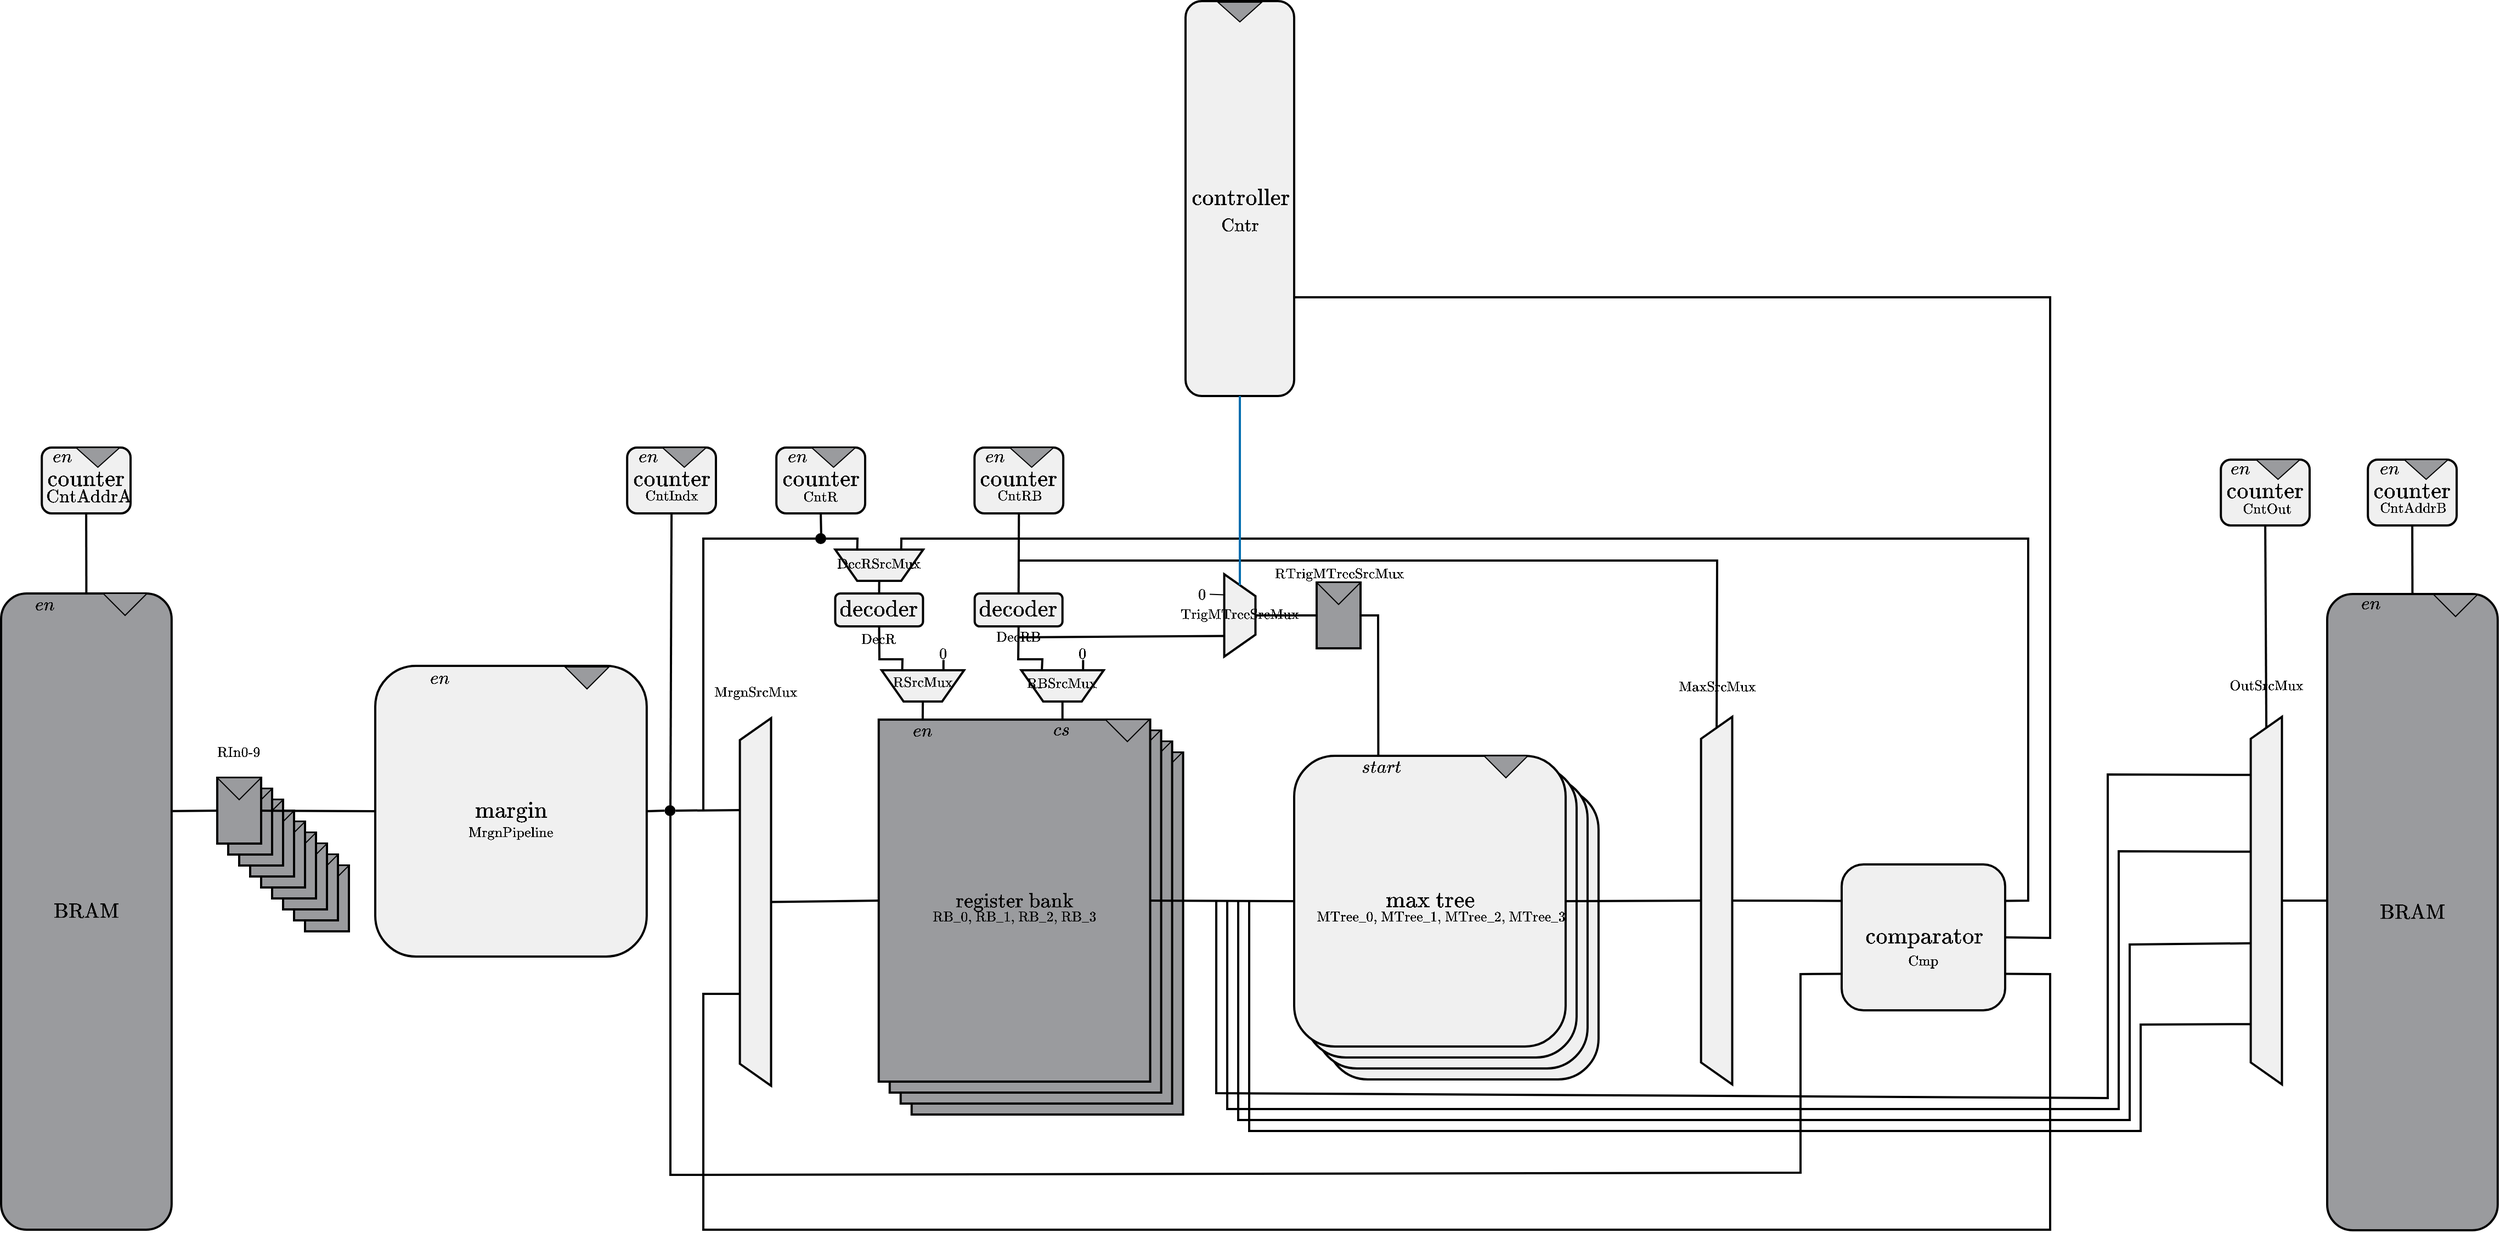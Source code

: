 <mxfile version="26.0.11">
  <diagram name="Page-1" id="adOrIFymFFJTRw3BzbVN">
    <mxGraphModel dx="1354" dy="888" grid="1" gridSize="10" guides="1" tooltips="1" connect="1" arrows="1" fold="1" page="1" pageScale="1" pageWidth="500" pageHeight="150" math="1" shadow="0">
      <root>
        <mxCell id="0" />
        <mxCell id="1" parent="0" />
        <mxCell id="SzusxRQVRMnyUwZ2KCdy-93" value="" style="group" parent="1" vertex="1" connectable="0">
          <mxGeometry x="477" y="718" width="40" height="60" as="geometry" />
        </mxCell>
        <mxCell id="SzusxRQVRMnyUwZ2KCdy-94" value="" style="group;strokeWidth=1;fillColor=#9A9B9E;strokeColor=default;container=0;" parent="SzusxRQVRMnyUwZ2KCdy-93" vertex="1" connectable="0">
          <mxGeometry width="40" height="60" as="geometry" />
        </mxCell>
        <mxCell id="SzusxRQVRMnyUwZ2KCdy-95" value="" style="rounded=0;whiteSpace=wrap;html=1;fillColor=#9A9B9E;strokeWidth=2;" parent="SzusxRQVRMnyUwZ2KCdy-93" vertex="1">
          <mxGeometry width="40" height="60" as="geometry" />
        </mxCell>
        <mxCell id="SzusxRQVRMnyUwZ2KCdy-96" value="" style="triangle;whiteSpace=wrap;html=1;rotation=90;fillColor=#9A9B9E;" parent="SzusxRQVRMnyUwZ2KCdy-93" vertex="1">
          <mxGeometry x="10" y="-10" width="20" height="40" as="geometry" />
        </mxCell>
        <mxCell id="SzusxRQVRMnyUwZ2KCdy-89" value="" style="group" parent="1" vertex="1" connectable="0">
          <mxGeometry x="467" y="708" width="40" height="60" as="geometry" />
        </mxCell>
        <mxCell id="SzusxRQVRMnyUwZ2KCdy-90" value="" style="group;strokeWidth=1;fillColor=#9A9B9E;strokeColor=default;container=0;" parent="SzusxRQVRMnyUwZ2KCdy-89" vertex="1" connectable="0">
          <mxGeometry width="40" height="60" as="geometry" />
        </mxCell>
        <mxCell id="SzusxRQVRMnyUwZ2KCdy-91" value="" style="rounded=0;whiteSpace=wrap;html=1;fillColor=#9A9B9E;strokeWidth=2;" parent="SzusxRQVRMnyUwZ2KCdy-89" vertex="1">
          <mxGeometry width="40" height="60" as="geometry" />
        </mxCell>
        <mxCell id="SzusxRQVRMnyUwZ2KCdy-92" value="" style="triangle;whiteSpace=wrap;html=1;rotation=90;fillColor=#9A9B9E;" parent="SzusxRQVRMnyUwZ2KCdy-89" vertex="1">
          <mxGeometry x="10" y="-10" width="20" height="40" as="geometry" />
        </mxCell>
        <mxCell id="SzusxRQVRMnyUwZ2KCdy-85" value="" style="group" parent="1" vertex="1" connectable="0">
          <mxGeometry x="457" y="698" width="40" height="60" as="geometry" />
        </mxCell>
        <mxCell id="SzusxRQVRMnyUwZ2KCdy-86" value="" style="group;strokeWidth=1;fillColor=#9A9B9E;strokeColor=default;container=0;" parent="SzusxRQVRMnyUwZ2KCdy-85" vertex="1" connectable="0">
          <mxGeometry width="40" height="60" as="geometry" />
        </mxCell>
        <mxCell id="SzusxRQVRMnyUwZ2KCdy-87" value="" style="rounded=0;whiteSpace=wrap;html=1;fillColor=#9A9B9E;strokeWidth=2;" parent="SzusxRQVRMnyUwZ2KCdy-85" vertex="1">
          <mxGeometry width="40" height="60" as="geometry" />
        </mxCell>
        <mxCell id="SzusxRQVRMnyUwZ2KCdy-88" value="" style="triangle;whiteSpace=wrap;html=1;rotation=90;fillColor=#9A9B9E;" parent="SzusxRQVRMnyUwZ2KCdy-85" vertex="1">
          <mxGeometry x="10" y="-10" width="20" height="40" as="geometry" />
        </mxCell>
        <mxCell id="SzusxRQVRMnyUwZ2KCdy-81" value="" style="group" parent="1" vertex="1" connectable="0">
          <mxGeometry x="447" y="688" width="40" height="60" as="geometry" />
        </mxCell>
        <mxCell id="SzusxRQVRMnyUwZ2KCdy-82" value="" style="group;strokeWidth=1;fillColor=#9A9B9E;strokeColor=default;container=0;" parent="SzusxRQVRMnyUwZ2KCdy-81" vertex="1" connectable="0">
          <mxGeometry width="40" height="60" as="geometry" />
        </mxCell>
        <mxCell id="SzusxRQVRMnyUwZ2KCdy-83" value="" style="rounded=0;whiteSpace=wrap;html=1;fillColor=#9A9B9E;strokeWidth=2;" parent="SzusxRQVRMnyUwZ2KCdy-81" vertex="1">
          <mxGeometry width="40" height="60" as="geometry" />
        </mxCell>
        <mxCell id="SzusxRQVRMnyUwZ2KCdy-84" value="" style="triangle;whiteSpace=wrap;html=1;rotation=90;fillColor=#9A9B9E;" parent="SzusxRQVRMnyUwZ2KCdy-81" vertex="1">
          <mxGeometry x="10" y="-10" width="20" height="40" as="geometry" />
        </mxCell>
        <mxCell id="SzusxRQVRMnyUwZ2KCdy-77" value="" style="group" parent="1" vertex="1" connectable="0">
          <mxGeometry x="437" y="678" width="40" height="60" as="geometry" />
        </mxCell>
        <mxCell id="SzusxRQVRMnyUwZ2KCdy-78" value="" style="group;strokeWidth=1;fillColor=#9A9B9E;strokeColor=default;container=0;" parent="SzusxRQVRMnyUwZ2KCdy-77" vertex="1" connectable="0">
          <mxGeometry width="40" height="60" as="geometry" />
        </mxCell>
        <mxCell id="SzusxRQVRMnyUwZ2KCdy-79" value="" style="rounded=0;whiteSpace=wrap;html=1;fillColor=#9A9B9E;strokeWidth=2;" parent="SzusxRQVRMnyUwZ2KCdy-77" vertex="1">
          <mxGeometry width="40" height="60" as="geometry" />
        </mxCell>
        <mxCell id="SzusxRQVRMnyUwZ2KCdy-80" value="" style="triangle;whiteSpace=wrap;html=1;rotation=90;fillColor=#9A9B9E;" parent="SzusxRQVRMnyUwZ2KCdy-77" vertex="1">
          <mxGeometry x="10" y="-10" width="20" height="40" as="geometry" />
        </mxCell>
        <mxCell id="SzusxRQVRMnyUwZ2KCdy-73" value="" style="group" parent="1" vertex="1" connectable="0">
          <mxGeometry x="427" y="668" width="40" height="60" as="geometry" />
        </mxCell>
        <mxCell id="SzusxRQVRMnyUwZ2KCdy-74" value="" style="group;strokeWidth=1;fillColor=#9A9B9E;strokeColor=default;container=0;" parent="SzusxRQVRMnyUwZ2KCdy-73" vertex="1" connectable="0">
          <mxGeometry width="40" height="60" as="geometry" />
        </mxCell>
        <mxCell id="SzusxRQVRMnyUwZ2KCdy-75" value="" style="rounded=0;whiteSpace=wrap;html=1;fillColor=#9A9B9E;strokeWidth=2;" parent="SzusxRQVRMnyUwZ2KCdy-73" vertex="1">
          <mxGeometry width="40" height="60" as="geometry" />
        </mxCell>
        <mxCell id="SzusxRQVRMnyUwZ2KCdy-76" value="" style="triangle;whiteSpace=wrap;html=1;rotation=90;fillColor=#9A9B9E;" parent="SzusxRQVRMnyUwZ2KCdy-73" vertex="1">
          <mxGeometry x="10" y="-10" width="20" height="40" as="geometry" />
        </mxCell>
        <mxCell id="SzusxRQVRMnyUwZ2KCdy-69" value="" style="group" parent="1" vertex="1" connectable="0">
          <mxGeometry x="417" y="658" width="40" height="60" as="geometry" />
        </mxCell>
        <mxCell id="SzusxRQVRMnyUwZ2KCdy-70" value="" style="group;strokeWidth=1;fillColor=#9A9B9E;strokeColor=default;container=0;" parent="SzusxRQVRMnyUwZ2KCdy-69" vertex="1" connectable="0">
          <mxGeometry width="40" height="60" as="geometry" />
        </mxCell>
        <mxCell id="SzusxRQVRMnyUwZ2KCdy-71" value="" style="rounded=0;whiteSpace=wrap;html=1;fillColor=#9A9B9E;strokeWidth=2;" parent="SzusxRQVRMnyUwZ2KCdy-69" vertex="1">
          <mxGeometry width="40" height="60" as="geometry" />
        </mxCell>
        <mxCell id="SzusxRQVRMnyUwZ2KCdy-72" value="" style="triangle;whiteSpace=wrap;html=1;rotation=90;fillColor=#9A9B9E;" parent="SzusxRQVRMnyUwZ2KCdy-69" vertex="1">
          <mxGeometry x="10" y="-10" width="20" height="40" as="geometry" />
        </mxCell>
        <mxCell id="SzusxRQVRMnyUwZ2KCdy-65" value="" style="group" parent="1" vertex="1" connectable="0">
          <mxGeometry x="407" y="648" width="40" height="60" as="geometry" />
        </mxCell>
        <mxCell id="SzusxRQVRMnyUwZ2KCdy-66" value="" style="group;strokeWidth=1;fillColor=#9A9B9E;strokeColor=default;container=0;" parent="SzusxRQVRMnyUwZ2KCdy-65" vertex="1" connectable="0">
          <mxGeometry width="40" height="60" as="geometry" />
        </mxCell>
        <mxCell id="SzusxRQVRMnyUwZ2KCdy-67" value="" style="rounded=0;whiteSpace=wrap;html=1;fillColor=#9A9B9E;strokeWidth=2;" parent="SzusxRQVRMnyUwZ2KCdy-65" vertex="1">
          <mxGeometry width="40" height="60" as="geometry" />
        </mxCell>
        <mxCell id="SzusxRQVRMnyUwZ2KCdy-68" value="" style="triangle;whiteSpace=wrap;html=1;rotation=90;fillColor=#9A9B9E;" parent="SzusxRQVRMnyUwZ2KCdy-65" vertex="1">
          <mxGeometry x="10" y="-10" width="20" height="40" as="geometry" />
        </mxCell>
        <mxCell id="Q722ckxabsYqj8SurIKe-194" value="" style="rounded=1;whiteSpace=wrap;html=1;fillColor=#F0F0F0;strokeWidth=2;" parent="1" vertex="1">
          <mxGeometry x="1408.5" y="648" width="247.42" height="265" as="geometry" />
        </mxCell>
        <mxCell id="Q722ckxabsYqj8SurIKe-193" value="" style="rounded=1;whiteSpace=wrap;html=1;fillColor=#F0F0F0;strokeWidth=2;" parent="1" vertex="1">
          <mxGeometry x="1398.5" y="638" width="247.42" height="265" as="geometry" />
        </mxCell>
        <mxCell id="Q722ckxabsYqj8SurIKe-192" value="" style="rounded=1;whiteSpace=wrap;html=1;fillColor=#F0F0F0;strokeWidth=2;" parent="1" vertex="1">
          <mxGeometry x="1388.5" y="628" width="247.42" height="265" as="geometry" />
        </mxCell>
        <mxCell id="Q722ckxabsYqj8SurIKe-184" value="" style="rounded=0;whiteSpace=wrap;html=1;fillColor=#9A9B9E;strokeWidth=2;" parent="1" vertex="1">
          <mxGeometry x="1029.87" y="615" width="247.42" height="330" as="geometry" />
        </mxCell>
        <mxCell id="Q722ckxabsYqj8SurIKe-185" value="" style="triangle;whiteSpace=wrap;html=1;rotation=90;fillColor=#9A9B9E;" parent="1" vertex="1">
          <mxGeometry x="1246.5" y="605" width="20" height="40" as="geometry" />
        </mxCell>
        <mxCell id="Q722ckxabsYqj8SurIKe-186" value="&lt;font style=&quot;font-size: 14px;&quot;&gt;$$en$$&lt;/font&gt;" style="text;html=1;align=center;verticalAlign=middle;whiteSpace=wrap;rounded=0;" parent="1" vertex="1">
          <mxGeometry x="1040.08" y="616" width="60" height="18" as="geometry" />
        </mxCell>
        <mxCell id="Q722ckxabsYqj8SurIKe-187" value="&lt;font style=&quot;font-size: 14px;&quot;&gt;$$cs$$&lt;/font&gt;" style="text;html=1;align=center;verticalAlign=middle;whiteSpace=wrap;rounded=0;" parent="1" vertex="1">
          <mxGeometry x="1167.34" y="615" width="60" height="18" as="geometry" />
        </mxCell>
        <mxCell id="Q722ckxabsYqj8SurIKe-180" value="" style="rounded=0;whiteSpace=wrap;html=1;fillColor=#9A9B9E;strokeWidth=2;" parent="1" vertex="1">
          <mxGeometry x="1019.87" y="605" width="247.42" height="330" as="geometry" />
        </mxCell>
        <mxCell id="Q722ckxabsYqj8SurIKe-181" value="" style="triangle;whiteSpace=wrap;html=1;rotation=90;fillColor=#9A9B9E;" parent="1" vertex="1">
          <mxGeometry x="1236.5" y="595" width="20" height="40" as="geometry" />
        </mxCell>
        <mxCell id="Q722ckxabsYqj8SurIKe-182" value="&lt;font style=&quot;font-size: 14px;&quot;&gt;$$en$$&lt;/font&gt;" style="text;html=1;align=center;verticalAlign=middle;whiteSpace=wrap;rounded=0;" parent="1" vertex="1">
          <mxGeometry x="1030.08" y="606" width="60" height="18" as="geometry" />
        </mxCell>
        <mxCell id="Q722ckxabsYqj8SurIKe-183" value="&lt;font style=&quot;font-size: 14px;&quot;&gt;$$cs$$&lt;/font&gt;" style="text;html=1;align=center;verticalAlign=middle;whiteSpace=wrap;rounded=0;" parent="1" vertex="1">
          <mxGeometry x="1157.34" y="605" width="60" height="18" as="geometry" />
        </mxCell>
        <mxCell id="Q722ckxabsYqj8SurIKe-176" value="" style="rounded=0;whiteSpace=wrap;html=1;fillColor=#9A9B9E;strokeWidth=2;" parent="1" vertex="1">
          <mxGeometry x="1009.87" y="595" width="247.42" height="330" as="geometry" />
        </mxCell>
        <mxCell id="Q722ckxabsYqj8SurIKe-177" value="" style="triangle;whiteSpace=wrap;html=1;rotation=90;fillColor=#9A9B9E;" parent="1" vertex="1">
          <mxGeometry x="1226.5" y="585" width="20" height="40" as="geometry" />
        </mxCell>
        <mxCell id="Q722ckxabsYqj8SurIKe-178" value="&lt;font style=&quot;font-size: 14px;&quot;&gt;$$en$$&lt;/font&gt;" style="text;html=1;align=center;verticalAlign=middle;whiteSpace=wrap;rounded=0;" parent="1" vertex="1">
          <mxGeometry x="1020.08" y="596" width="60" height="18" as="geometry" />
        </mxCell>
        <mxCell id="Q722ckxabsYqj8SurIKe-179" value="&lt;font style=&quot;font-size: 14px;&quot;&gt;$$cs$$&lt;/font&gt;" style="text;html=1;align=center;verticalAlign=middle;whiteSpace=wrap;rounded=0;" parent="1" vertex="1">
          <mxGeometry x="1147.34" y="595" width="60" height="18" as="geometry" />
        </mxCell>
        <mxCell id="Q722ckxabsYqj8SurIKe-1" value="" style="shape=trapezoid;perimeter=trapezoidPerimeter;whiteSpace=wrap;html=1;fixedSize=1;rotation=-90;fillColor=#F0F0F0;strokeWidth=2;" parent="1" vertex="1">
          <mxGeometry x="720" y="737" width="335.08" height="28.44" as="geometry" />
        </mxCell>
        <mxCell id="Q722ckxabsYqj8SurIKe-38" value="&lt;font size=&quot;3&quot;&gt;$$\text{register bank}$$&lt;/font&gt;" style="rounded=0;whiteSpace=wrap;html=1;fillColor=#9A9B9E;strokeWidth=2;" parent="1" vertex="1">
          <mxGeometry x="999.87" y="585" width="247.42" height="330" as="geometry" />
        </mxCell>
        <mxCell id="Q722ckxabsYqj8SurIKe-40" value="" style="triangle;whiteSpace=wrap;html=1;rotation=90;fillColor=#9A9B9E;" parent="1" vertex="1">
          <mxGeometry x="1216.5" y="575" width="20" height="40" as="geometry" />
        </mxCell>
        <mxCell id="Q722ckxabsYqj8SurIKe-41" value="&lt;font style=&quot;font-size: 14px;&quot;&gt;$$en$$&lt;/font&gt;" style="text;html=1;align=center;verticalAlign=middle;whiteSpace=wrap;rounded=0;" parent="1" vertex="1">
          <mxGeometry x="1010.08" y="586" width="60" height="18" as="geometry" />
        </mxCell>
        <mxCell id="Q722ckxabsYqj8SurIKe-42" value="&lt;font style=&quot;font-size: 14px;&quot;&gt;$$cs$$&lt;/font&gt;" style="text;html=1;align=center;verticalAlign=middle;whiteSpace=wrap;rounded=0;" parent="1" vertex="1">
          <mxGeometry x="1137.34" y="585" width="60" height="18" as="geometry" />
        </mxCell>
        <mxCell id="Q722ckxabsYqj8SurIKe-44" value="" style="shape=trapezoid;perimeter=trapezoidPerimeter;whiteSpace=wrap;html=1;fixedSize=1;rotation=-180;fillColor=#F0F0F0;strokeWidth=2;" parent="1" vertex="1">
          <mxGeometry x="1002.5" y="540" width="75.16" height="28.44" as="geometry" />
        </mxCell>
        <mxCell id="Q722ckxabsYqj8SurIKe-70" value="" style="endArrow=none;html=1;rounded=0;exitX=0.5;exitY=1;exitDx=0;exitDy=0;entryX=0;entryY=0.5;entryDx=0;entryDy=0;startFill=0;strokeWidth=2;" parent="1" source="Q722ckxabsYqj8SurIKe-1" target="Q722ckxabsYqj8SurIKe-38" edge="1">
          <mxGeometry width="50" height="50" relative="1" as="geometry">
            <mxPoint x="1047.58" y="825" as="sourcePoint" />
            <mxPoint x="1097.58" y="775" as="targetPoint" />
          </mxGeometry>
        </mxCell>
        <mxCell id="Q722ckxabsYqj8SurIKe-74" value="&lt;font style=&quot;font-size: 18px;&quot;&gt;$$\text{decoder}$$&lt;/font&gt;" style="rounded=1;whiteSpace=wrap;html=1;fillColor=#F0F0F0;strokeWidth=2;" parent="1" vertex="1">
          <mxGeometry x="960.24" y="470" width="80" height="30" as="geometry" />
        </mxCell>
        <mxCell id="Q722ckxabsYqj8SurIKe-97" value="" style="endArrow=none;html=1;rounded=0;entryX=0.5;entryY=1;entryDx=0;entryDy=0;exitX=0.75;exitY=1;exitDx=0;exitDy=0;strokeWidth=2;" parent="1" source="Q722ckxabsYqj8SurIKe-44" target="Q722ckxabsYqj8SurIKe-74" edge="1">
          <mxGeometry width="50" height="50" relative="1" as="geometry">
            <mxPoint x="947.5" y="530" as="sourcePoint" />
            <mxPoint x="997.5" y="480" as="targetPoint" />
            <Array as="points">
              <mxPoint x="1021.5" y="530" />
              <mxPoint x="1000.5" y="530" />
            </Array>
          </mxGeometry>
        </mxCell>
        <mxCell id="Q722ckxabsYqj8SurIKe-98" value="" style="shape=trapezoid;perimeter=trapezoidPerimeter;whiteSpace=wrap;html=1;fixedSize=1;rotation=-180;fillColor=#F0F0F0;strokeWidth=2;" parent="1" vertex="1">
          <mxGeometry x="960.24" y="430" width="80.16" height="28.44" as="geometry" />
        </mxCell>
        <mxCell id="Q722ckxabsYqj8SurIKe-99" value="" style="endArrow=none;html=1;rounded=0;exitX=0.5;exitY=0;exitDx=0;exitDy=0;entryX=0.5;entryY=0;entryDx=0;entryDy=0;strokeWidth=2;" parent="1" source="Q722ckxabsYqj8SurIKe-74" target="Q722ckxabsYqj8SurIKe-98" edge="1">
          <mxGeometry width="50" height="50" relative="1" as="geometry">
            <mxPoint x="1107.5" y="430" as="sourcePoint" />
            <mxPoint x="1157.5" y="380" as="targetPoint" />
          </mxGeometry>
        </mxCell>
        <mxCell id="Q722ckxabsYqj8SurIKe-102" value="" style="endArrow=none;html=1;rounded=0;entryX=0.5;entryY=1;entryDx=0;entryDy=0;exitX=0.75;exitY=1;exitDx=0;exitDy=0;strokeWidth=2;" parent="1" source="Q722ckxabsYqj8SurIKe-98" target="Q722ckxabsYqj8SurIKe-75" edge="1">
          <mxGeometry width="50" height="50" relative="1" as="geometry">
            <mxPoint x="947.5" y="370" as="sourcePoint" />
            <mxPoint x="997.5" y="320" as="targetPoint" />
            <Array as="points">
              <mxPoint x="980.5" y="420" />
              <mxPoint x="947.5" y="420" />
            </Array>
          </mxGeometry>
        </mxCell>
        <mxCell id="Q722ckxabsYqj8SurIKe-105" value="$$0$$" style="text;html=1;align=center;verticalAlign=middle;whiteSpace=wrap;rounded=0;" parent="1" vertex="1">
          <mxGeometry x="1055.08" y="520" width="7.54" height="10" as="geometry" />
        </mxCell>
        <mxCell id="Q722ckxabsYqj8SurIKe-108" value="" style="endArrow=none;html=1;rounded=0;entryX=0.25;entryY=1;entryDx=0;entryDy=0;exitX=0.441;exitY=1.031;exitDx=0;exitDy=0;exitPerimeter=0;strokeWidth=2;" parent="1" target="Q722ckxabsYqj8SurIKe-44" edge="1">
          <mxGeometry width="50" height="50" relative="1" as="geometry">
            <mxPoint x="1058.9" y="530.62" as="sourcePoint" />
            <mxPoint x="1067.5" y="540" as="targetPoint" />
          </mxGeometry>
        </mxCell>
        <mxCell id="Q722ckxabsYqj8SurIKe-114" value="" style="shape=trapezoid;perimeter=trapezoidPerimeter;whiteSpace=wrap;html=1;fixedSize=1;rotation=-180;fillColor=#F0F0F0;strokeWidth=2;" parent="1" vertex="1">
          <mxGeometry x="1129.76" y="540" width="75.16" height="28.44" as="geometry" />
        </mxCell>
        <mxCell id="Q722ckxabsYqj8SurIKe-115" value="&lt;font style=&quot;font-size: 18px;&quot;&gt;$$\text{decoder}$$&lt;/font&gt;" style="rounded=1;whiteSpace=wrap;html=1;fillColor=#F0F0F0;strokeWidth=2;" parent="1" vertex="1">
          <mxGeometry x="1087.34" y="470" width="80" height="30" as="geometry" />
        </mxCell>
        <mxCell id="Q722ckxabsYqj8SurIKe-117" value="$$0$$" style="text;html=1;align=center;verticalAlign=middle;whiteSpace=wrap;rounded=0;" parent="1" vertex="1">
          <mxGeometry x="1182.34" y="520" width="7.54" height="10" as="geometry" />
        </mxCell>
        <mxCell id="Q722ckxabsYqj8SurIKe-118" value="" style="endArrow=none;html=1;rounded=0;entryX=0.25;entryY=1;entryDx=0;entryDy=0;exitX=0.441;exitY=1.031;exitDx=0;exitDy=0;exitPerimeter=0;strokeWidth=2;" parent="1" target="Q722ckxabsYqj8SurIKe-114" edge="1">
          <mxGeometry width="50" height="50" relative="1" as="geometry">
            <mxPoint x="1186.16" y="530.62" as="sourcePoint" />
            <mxPoint x="1194.76" y="540" as="targetPoint" />
          </mxGeometry>
        </mxCell>
        <mxCell id="Q722ckxabsYqj8SurIKe-119" value="" style="endArrow=none;html=1;rounded=0;exitX=0.5;exitY=0;exitDx=0;exitDy=0;entryX=0.5;entryY=0;entryDx=0;entryDy=0;strokeWidth=2;" parent="1" source="Q722ckxabsYqj8SurIKe-42" target="Q722ckxabsYqj8SurIKe-114" edge="1">
          <mxGeometry width="50" height="50" relative="1" as="geometry">
            <mxPoint x="1277.5" y="540" as="sourcePoint" />
            <mxPoint x="1327.5" y="490" as="targetPoint" />
          </mxGeometry>
        </mxCell>
        <mxCell id="Q722ckxabsYqj8SurIKe-124" value="" style="endArrow=none;html=1;rounded=0;entryX=0.5;entryY=1;entryDx=0;entryDy=0;exitX=0.5;exitY=0;exitDx=0;exitDy=0;strokeWidth=2;" parent="1" source="Q722ckxabsYqj8SurIKe-115" target="Q722ckxabsYqj8SurIKe-121" edge="1">
          <mxGeometry width="50" height="50" relative="1" as="geometry">
            <mxPoint x="1117.5" y="500" as="sourcePoint" />
            <mxPoint x="1167.5" y="450" as="targetPoint" />
          </mxGeometry>
        </mxCell>
        <mxCell id="Q722ckxabsYqj8SurIKe-139" value="" style="endArrow=none;html=1;rounded=0;entryX=0.5;entryY=0;entryDx=0;entryDy=0;exitX=0.162;exitY=-0.001;exitDx=0;exitDy=0;exitPerimeter=0;strokeWidth=2;" parent="1" source="Q722ckxabsYqj8SurIKe-38" target="Q722ckxabsYqj8SurIKe-44" edge="1">
          <mxGeometry width="50" height="50" relative="1" as="geometry">
            <mxPoint x="947.5" y="630" as="sourcePoint" />
            <mxPoint x="997.5" y="580" as="targetPoint" />
          </mxGeometry>
        </mxCell>
        <mxCell id="Q722ckxabsYqj8SurIKe-190" value="&lt;font style=&quot;font-size: 18px;&quot;&gt;$$\text{max tree}$$&lt;/font&gt;" style="rounded=1;whiteSpace=wrap;html=1;fillColor=#F0F0F0;strokeWidth=2;" parent="1" vertex="1">
          <mxGeometry x="1378.5" y="618" width="247.42" height="265" as="geometry" />
        </mxCell>
        <mxCell id="Q722ckxabsYqj8SurIKe-191" value="&lt;font style=&quot;font-size: 18px;&quot;&gt;$$\text{controller}$$&lt;/font&gt;" style="rounded=1;whiteSpace=wrap;html=1;fillColor=#F0F0F0;strokeWidth=2;" parent="1" vertex="1">
          <mxGeometry x="1279.5" y="-70" width="99" height="360" as="geometry" />
        </mxCell>
        <mxCell id="Q722ckxabsYqj8SurIKe-195" value="" style="endArrow=none;html=1;rounded=0;exitX=1;exitY=0.5;exitDx=0;exitDy=0;entryX=0;entryY=0.5;entryDx=0;entryDy=0;strokeWidth=2;" parent="1" source="Q722ckxabsYqj8SurIKe-38" target="Q722ckxabsYqj8SurIKe-190" edge="1">
          <mxGeometry width="50" height="50" relative="1" as="geometry">
            <mxPoint x="1367.5" y="760" as="sourcePoint" />
            <mxPoint x="1417.5" y="710" as="targetPoint" />
          </mxGeometry>
        </mxCell>
        <mxCell id="Q722ckxabsYqj8SurIKe-196" value="" style="shape=trapezoid;perimeter=trapezoidPerimeter;whiteSpace=wrap;html=1;fixedSize=1;rotation=-90;fillColor=#F0F0F0;strokeWidth=2;" parent="1" vertex="1">
          <mxGeometry x="1596" y="735.78" width="335.08" height="28.44" as="geometry" />
        </mxCell>
        <mxCell id="Q722ckxabsYqj8SurIKe-197" value="" style="endArrow=none;html=1;rounded=0;exitX=1;exitY=0.5;exitDx=0;exitDy=0;entryX=0.5;entryY=0;entryDx=0;entryDy=0;strokeWidth=2;" parent="1" source="Q722ckxabsYqj8SurIKe-190" target="Q722ckxabsYqj8SurIKe-196" edge="1">
          <mxGeometry width="50" height="50" relative="1" as="geometry">
            <mxPoint x="1857.5" y="790" as="sourcePoint" />
            <mxPoint x="1747.5" y="750" as="targetPoint" />
          </mxGeometry>
        </mxCell>
        <mxCell id="Q722ckxabsYqj8SurIKe-198" value="&lt;font style=&quot;font-size: 18px;&quot;&gt;$$\text{comparator}$$&lt;/font&gt;" style="rounded=1;whiteSpace=wrap;html=1;fillColor=#F0F0F0;strokeWidth=2;" parent="1" vertex="1">
          <mxGeometry x="1877.5" y="717" width="149" height="133" as="geometry" />
        </mxCell>
        <mxCell id="Q722ckxabsYqj8SurIKe-200" value="" style="endArrow=none;html=1;rounded=0;entryX=0.25;entryY=0;entryDx=0;entryDy=0;exitX=1;exitY=0.75;exitDx=0;exitDy=0;strokeWidth=2;" parent="1" source="Q722ckxabsYqj8SurIKe-198" target="Q722ckxabsYqj8SurIKe-1" edge="1">
          <mxGeometry width="50" height="50" relative="1" as="geometry">
            <mxPoint x="2027.5" y="770" as="sourcePoint" />
            <mxPoint x="747.5" y="850" as="targetPoint" />
            <Array as="points">
              <mxPoint x="2067.5" y="817" />
              <mxPoint x="2067.5" y="1050" />
              <mxPoint x="840" y="1050" />
              <mxPoint x="840" y="835" />
            </Array>
          </mxGeometry>
        </mxCell>
        <mxCell id="Q722ckxabsYqj8SurIKe-201" value="" style="triangle;whiteSpace=wrap;html=1;rotation=90;fillColor=#9A9B9E;" parent="1" vertex="1">
          <mxGeometry x="1561.5" y="608" width="20" height="40" as="geometry" />
        </mxCell>
        <mxCell id="Q722ckxabsYqj8SurIKe-202" value="&lt;font style=&quot;font-size: 14px;&quot;&gt;$$start$$&lt;/font&gt;" style="text;html=1;align=center;verticalAlign=middle;whiteSpace=wrap;rounded=0;" parent="1" vertex="1">
          <mxGeometry x="1427.5" y="613" width="60" height="30" as="geometry" />
        </mxCell>
        <mxCell id="SzusxRQVRMnyUwZ2KCdy-1" value="" style="endArrow=none;html=1;rounded=0;entryX=1;entryY=0.5;entryDx=0;entryDy=0;strokeWidth=2;" parent="1" target="Q722ckxabsYqj8SurIKe-196" edge="1">
          <mxGeometry width="50" height="50" relative="1" as="geometry">
            <mxPoint x="1128" y="440" as="sourcePoint" />
            <mxPoint x="1761.54" y="592.46" as="targetPoint" />
            <Array as="points">
              <mxPoint x="1764" y="440" />
            </Array>
          </mxGeometry>
        </mxCell>
        <mxCell id="SzusxRQVRMnyUwZ2KCdy-2" value="" style="endArrow=none;html=1;rounded=0;entryX=0;entryY=0.25;entryDx=0;entryDy=0;exitX=0.5;exitY=1;exitDx=0;exitDy=0;strokeWidth=2;" parent="1" source="Q722ckxabsYqj8SurIKe-196" target="Q722ckxabsYqj8SurIKe-198" edge="1">
          <mxGeometry width="50" height="50" relative="1" as="geometry">
            <mxPoint x="1837.5" y="940" as="sourcePoint" />
            <mxPoint x="1887.5" y="890" as="targetPoint" />
          </mxGeometry>
        </mxCell>
        <mxCell id="SzusxRQVRMnyUwZ2KCdy-3" value="" style="endArrow=none;html=1;rounded=0;exitX=1;exitY=0.25;exitDx=0;exitDy=0;entryX=0.25;entryY=1;entryDx=0;entryDy=0;strokeWidth=2;" parent="1" source="Q722ckxabsYqj8SurIKe-198" target="Q722ckxabsYqj8SurIKe-98" edge="1">
          <mxGeometry width="50" height="50" relative="1" as="geometry">
            <mxPoint x="2037.5" y="750" as="sourcePoint" />
            <mxPoint x="2087.5" y="700" as="targetPoint" />
            <Array as="points">
              <mxPoint x="2047.5" y="750" />
              <mxPoint x="2047.5" y="420" />
              <mxPoint x="1020.5" y="420" />
            </Array>
          </mxGeometry>
        </mxCell>
        <mxCell id="SzusxRQVRMnyUwZ2KCdy-4" value="" style="endArrow=none;html=1;rounded=0;exitX=1;exitY=0.5;exitDx=0;exitDy=0;entryX=1;entryY=0.75;entryDx=0;entryDy=0;strokeWidth=2;" parent="1" source="Q722ckxabsYqj8SurIKe-198" target="Q722ckxabsYqj8SurIKe-191" edge="1">
          <mxGeometry width="50" height="50" relative="1" as="geometry">
            <mxPoint x="2047.5" y="790" as="sourcePoint" />
            <mxPoint x="2067.5" y="308.462" as="targetPoint" />
            <Array as="points">
              <mxPoint x="2067.5" y="784" />
              <mxPoint x="2067.5" y="200" />
            </Array>
          </mxGeometry>
        </mxCell>
        <mxCell id="SzusxRQVRMnyUwZ2KCdy-6" value="" style="shape=trapezoid;perimeter=trapezoidPerimeter;whiteSpace=wrap;html=1;fixedSize=1;rotation=90;fillColor=#F0F0F0;strokeWidth=2;" parent="1" vertex="1">
          <mxGeometry x="1291.42" y="475.78" width="75.16" height="28.44" as="geometry" />
        </mxCell>
        <mxCell id="SzusxRQVRMnyUwZ2KCdy-7" value="$$0$$" style="text;html=1;align=center;verticalAlign=middle;whiteSpace=wrap;rounded=0;" parent="1" vertex="1">
          <mxGeometry x="1291.42" y="465.78" width="7.54" height="10" as="geometry" />
        </mxCell>
        <mxCell id="SzusxRQVRMnyUwZ2KCdy-8" value="" style="endArrow=none;html=1;rounded=0;entryX=0.25;entryY=1;entryDx=0;entryDy=0;" parent="1" target="SzusxRQVRMnyUwZ2KCdy-6" edge="1">
          <mxGeometry width="50" height="50" relative="1" as="geometry">
            <mxPoint x="1301.5" y="470.78" as="sourcePoint" />
            <mxPoint x="1356.42" y="475.78" as="targetPoint" />
          </mxGeometry>
        </mxCell>
        <mxCell id="SzusxRQVRMnyUwZ2KCdy-12" value="" style="group" parent="1" vertex="1" connectable="0">
          <mxGeometry x="1399" y="460" width="40" height="60" as="geometry" />
        </mxCell>
        <mxCell id="SzusxRQVRMnyUwZ2KCdy-13" value="" style="group;strokeWidth=1;fillColor=#9A9B9E;strokeColor=default;container=0;" parent="SzusxRQVRMnyUwZ2KCdy-12" vertex="1" connectable="0">
          <mxGeometry width="40" height="60" as="geometry" />
        </mxCell>
        <mxCell id="SzusxRQVRMnyUwZ2KCdy-14" value="" style="rounded=0;whiteSpace=wrap;html=1;fillColor=#9A9B9E;strokeWidth=2;" parent="SzusxRQVRMnyUwZ2KCdy-12" vertex="1">
          <mxGeometry width="40" height="60" as="geometry" />
        </mxCell>
        <mxCell id="SzusxRQVRMnyUwZ2KCdy-15" value="" style="triangle;whiteSpace=wrap;html=1;rotation=90;fillColor=#9A9B9E;" parent="SzusxRQVRMnyUwZ2KCdy-12" vertex="1">
          <mxGeometry x="10" y="-10" width="20" height="40" as="geometry" />
        </mxCell>
        <mxCell id="SzusxRQVRMnyUwZ2KCdy-18" value="" style="shape=trapezoid;perimeter=trapezoidPerimeter;whiteSpace=wrap;html=1;fixedSize=1;rotation=-90;fillColor=#F0F0F0;strokeWidth=2;" parent="1" vertex="1">
          <mxGeometry x="2097" y="735.78" width="335.08" height="28.44" as="geometry" />
        </mxCell>
        <mxCell id="SzusxRQVRMnyUwZ2KCdy-19" value="" style="endArrow=none;html=1;rounded=0;exitX=0.842;exitY=-0.001;exitDx=0;exitDy=0;exitPerimeter=0;strokeWidth=2;" parent="1" source="SzusxRQVRMnyUwZ2KCdy-18" edge="1">
          <mxGeometry width="50" height="50" relative="1" as="geometry">
            <mxPoint x="2276.837" y="635.568" as="sourcePoint" />
            <mxPoint x="1307.5" y="750.5" as="targetPoint" />
            <Array as="points">
              <mxPoint x="2120" y="635" />
              <mxPoint x="2120" y="930" />
              <mxPoint x="1307.5" y="925.5" />
            </Array>
          </mxGeometry>
        </mxCell>
        <mxCell id="SzusxRQVRMnyUwZ2KCdy-20" value="" style="endArrow=none;html=1;rounded=0;exitX=0.633;exitY=-0.001;exitDx=0;exitDy=0;exitPerimeter=0;strokeWidth=2;" parent="1" source="SzusxRQVRMnyUwZ2KCdy-18" edge="1">
          <mxGeometry width="50" height="50" relative="1" as="geometry">
            <mxPoint x="2247.5" y="690" as="sourcePoint" />
            <mxPoint x="1317.5" y="750" as="targetPoint" />
            <Array as="points">
              <mxPoint x="2130" y="705" />
              <mxPoint x="2130" y="940" />
              <mxPoint x="1317.5" y="940" />
            </Array>
          </mxGeometry>
        </mxCell>
        <mxCell id="SzusxRQVRMnyUwZ2KCdy-21" value="" style="endArrow=none;html=1;rounded=0;exitX=0.384;exitY=0.006;exitDx=0;exitDy=0;exitPerimeter=0;strokeWidth=2;" parent="1" source="SzusxRQVRMnyUwZ2KCdy-18" edge="1">
          <mxGeometry width="50" height="50" relative="1" as="geometry">
            <mxPoint x="2127.5" y="810" as="sourcePoint" />
            <mxPoint x="1327.5" y="750" as="targetPoint" />
            <Array as="points">
              <mxPoint x="2140" y="790" />
              <mxPoint x="2140" y="950" />
              <mxPoint x="1327.5" y="950" />
            </Array>
          </mxGeometry>
        </mxCell>
        <mxCell id="SzusxRQVRMnyUwZ2KCdy-22" value="" style="endArrow=none;html=1;rounded=0;exitX=0.164;exitY=0.003;exitDx=0;exitDy=0;exitPerimeter=0;strokeWidth=2;" parent="1" source="SzusxRQVRMnyUwZ2KCdy-18" edge="1">
          <mxGeometry width="50" height="50" relative="1" as="geometry">
            <mxPoint x="1337.5" y="1060" as="sourcePoint" />
            <mxPoint x="1337.5" y="750" as="targetPoint" />
            <Array as="points">
              <mxPoint x="2150" y="863" />
              <mxPoint x="2150" y="960" />
              <mxPoint x="1337.5" y="960" />
            </Array>
          </mxGeometry>
        </mxCell>
        <mxCell id="SzusxRQVRMnyUwZ2KCdy-31" value="" style="endArrow=none;html=1;rounded=0;exitX=1;exitY=0.5;exitDx=0;exitDy=0;entryX=0.5;entryY=1;entryDx=0;entryDy=0;strokeWidth=2;" parent="1" source="SzusxRQVRMnyUwZ2KCdy-18" target="SzusxRQVRMnyUwZ2KCdy-24" edge="1">
          <mxGeometry width="50" height="50" relative="1" as="geometry">
            <mxPoint x="2190.5" y="570" as="sourcePoint" />
            <mxPoint x="2240.5" y="520" as="targetPoint" />
          </mxGeometry>
        </mxCell>
        <mxCell id="SzusxRQVRMnyUwZ2KCdy-37" value="&lt;font style=&quot;font-size: 18px;&quot;&gt;$$\text{margin}$$&lt;/font&gt;" style="rounded=1;whiteSpace=wrap;html=1;fillColor=#F0F0F0;strokeWidth=2;" parent="1" vertex="1">
          <mxGeometry x="541" y="536" width="247.42" height="265" as="geometry" />
        </mxCell>
        <mxCell id="SzusxRQVRMnyUwZ2KCdy-38" value="" style="triangle;whiteSpace=wrap;html=1;rotation=90;fillColor=#9A9B9E;" parent="1" vertex="1">
          <mxGeometry x="724" y="527" width="20" height="40" as="geometry" />
        </mxCell>
        <mxCell id="SzusxRQVRMnyUwZ2KCdy-39" value="&lt;font style=&quot;font-size: 14px;&quot;&gt;$$en$$&lt;/font&gt;" style="text;html=1;align=center;verticalAlign=middle;whiteSpace=wrap;rounded=0;" parent="1" vertex="1">
          <mxGeometry x="570" y="532" width="60" height="30" as="geometry" />
        </mxCell>
        <mxCell id="SzusxRQVRMnyUwZ2KCdy-40" value="" style="endArrow=none;html=1;rounded=0;exitX=0;exitY=0.75;exitDx=0;exitDy=0;strokeWidth=2;" parent="1" source="Q722ckxabsYqj8SurIKe-198" edge="1">
          <mxGeometry width="50" height="50" relative="1" as="geometry">
            <mxPoint x="1870" y="830" as="sourcePoint" />
            <mxPoint x="810" y="668" as="targetPoint" />
            <Array as="points">
              <mxPoint x="1840" y="817" />
              <mxPoint x="1840" y="998" />
              <mxPoint x="810" y="1000" />
            </Array>
          </mxGeometry>
        </mxCell>
        <mxCell id="SzusxRQVRMnyUwZ2KCdy-41" value="" style="endArrow=none;html=1;rounded=0;entryX=1;entryY=0.5;entryDx=0;entryDy=0;exitX=0;exitY=0.5;exitDx=0;exitDy=0;strokeWidth=2;" parent="1" source="SzusxRQVRMnyUwZ2KCdy-123" target="SzusxRQVRMnyUwZ2KCdy-37" edge="1">
          <mxGeometry width="50" height="50" relative="1" as="geometry">
            <mxPoint x="680" y="980" as="sourcePoint" />
            <mxPoint x="730" y="930" as="targetPoint" />
          </mxGeometry>
        </mxCell>
        <mxCell id="SzusxRQVRMnyUwZ2KCdy-52" value="&lt;font size=&quot;3&quot;&gt;$$\text{BRAM}$$&lt;/font&gt;" style="rounded=1;whiteSpace=wrap;html=1;fillColor=#9A9B9E;strokeWidth=2;" parent="1" vertex="1">
          <mxGeometry x="200" y="470" width="155.42" height="580" as="geometry" />
        </mxCell>
        <mxCell id="SzusxRQVRMnyUwZ2KCdy-53" value="" style="triangle;whiteSpace=wrap;html=1;rotation=90;fillColor=#9A9B9E;" parent="1" vertex="1">
          <mxGeometry x="303" y="460" width="20" height="40" as="geometry" />
        </mxCell>
        <mxCell id="SzusxRQVRMnyUwZ2KCdy-56" value="&lt;font size=&quot;3&quot;&gt;$$\text{BRAM}$$&lt;/font&gt;" style="rounded=1;whiteSpace=wrap;html=1;fillColor=#9A9B9E;strokeWidth=2;" parent="1" vertex="1">
          <mxGeometry x="2320" y="470.5" width="155.42" height="580" as="geometry" />
        </mxCell>
        <mxCell id="SzusxRQVRMnyUwZ2KCdy-57" value="" style="triangle;whiteSpace=wrap;html=1;rotation=90;fillColor=#9A9B9E;" parent="1" vertex="1">
          <mxGeometry x="2427" y="461" width="20" height="40" as="geometry" />
        </mxCell>
        <mxCell id="SzusxRQVRMnyUwZ2KCdy-58" value="" style="group;strokeWidth=1;" parent="1" vertex="1" connectable="0">
          <mxGeometry x="397" y="638" width="40" height="60" as="geometry" />
        </mxCell>
        <mxCell id="SzusxRQVRMnyUwZ2KCdy-59" value="" style="group;strokeWidth=1;fillColor=#9A9B9E;strokeColor=default;container=0;" parent="SzusxRQVRMnyUwZ2KCdy-58" vertex="1" connectable="0">
          <mxGeometry width="40" height="60" as="geometry" />
        </mxCell>
        <mxCell id="SzusxRQVRMnyUwZ2KCdy-60" value="" style="rounded=0;whiteSpace=wrap;html=1;fillColor=#9A9B9E;strokeWidth=2;" parent="SzusxRQVRMnyUwZ2KCdy-58" vertex="1">
          <mxGeometry width="40" height="60" as="geometry" />
        </mxCell>
        <mxCell id="SzusxRQVRMnyUwZ2KCdy-61" value="" style="triangle;whiteSpace=wrap;html=1;rotation=90;fillColor=#9A9B9E;" parent="SzusxRQVRMnyUwZ2KCdy-58" vertex="1">
          <mxGeometry x="10" y="-10" width="20" height="40" as="geometry" />
        </mxCell>
        <mxCell id="SzusxRQVRMnyUwZ2KCdy-63" value="" style="endArrow=none;html=1;rounded=0;entryX=0;entryY=0.5;entryDx=0;entryDy=0;exitX=1;exitY=0.5;exitDx=0;exitDy=0;strokeWidth=2;" parent="1" source="SzusxRQVRMnyUwZ2KCdy-60" target="SzusxRQVRMnyUwZ2KCdy-37" edge="1">
          <mxGeometry width="50" height="50" relative="1" as="geometry">
            <mxPoint x="458" y="740" as="sourcePoint" />
            <mxPoint x="519" y="668.5" as="targetPoint" />
          </mxGeometry>
        </mxCell>
        <mxCell id="SzusxRQVRMnyUwZ2KCdy-97" value="" style="endArrow=none;html=1;rounded=0;entryX=0;entryY=0.5;entryDx=0;entryDy=0;exitX=1.005;exitY=0.342;exitDx=0;exitDy=0;exitPerimeter=0;strokeWidth=2;" parent="1" source="SzusxRQVRMnyUwZ2KCdy-52" target="SzusxRQVRMnyUwZ2KCdy-60" edge="1">
          <mxGeometry width="50" height="50" relative="1" as="geometry">
            <mxPoint x="340" y="740" as="sourcePoint" />
            <mxPoint x="390" y="690" as="targetPoint" />
          </mxGeometry>
        </mxCell>
        <mxCell id="SzusxRQVRMnyUwZ2KCdy-99" value="&lt;font style=&quot;font-size: 14px;&quot;&gt;$$en$$&lt;/font&gt;" style="text;html=1;align=center;verticalAlign=middle;whiteSpace=wrap;rounded=0;" parent="1" vertex="1">
          <mxGeometry x="2330" y="470" width="60" height="18" as="geometry" />
        </mxCell>
        <mxCell id="SzusxRQVRMnyUwZ2KCdy-100" value="&lt;font style=&quot;font-size: 14px;&quot;&gt;$$en$$&lt;/font&gt;" style="text;html=1;align=center;verticalAlign=middle;whiteSpace=wrap;rounded=0;" parent="1" vertex="1">
          <mxGeometry x="210" y="470.5" width="60" height="18" as="geometry" />
        </mxCell>
        <mxCell id="SzusxRQVRMnyUwZ2KCdy-107" value="" style="endArrow=none;html=1;rounded=0;entryX=0.5;entryY=0;entryDx=0;entryDy=0;exitX=0.5;exitY=1;exitDx=0;exitDy=0;strokeWidth=2;" parent="1" source="SzusxRQVRMnyUwZ2KCdy-47" target="SzusxRQVRMnyUwZ2KCdy-56" edge="1">
          <mxGeometry width="50" height="50" relative="1" as="geometry">
            <mxPoint x="2370" y="560" as="sourcePoint" />
            <mxPoint x="2420" y="510" as="targetPoint" />
          </mxGeometry>
        </mxCell>
        <mxCell id="SzusxRQVRMnyUwZ2KCdy-108" value="" style="endArrow=none;html=1;rounded=0;exitX=0.5;exitY=0;exitDx=0;exitDy=0;entryX=0.5;entryY=1;entryDx=0;entryDy=0;strokeWidth=2;" parent="1" source="SzusxRQVRMnyUwZ2KCdy-52" target="SzusxRQVRMnyUwZ2KCdy-43" edge="1">
          <mxGeometry width="50" height="50" relative="1" as="geometry">
            <mxPoint x="410" y="480" as="sourcePoint" />
            <mxPoint x="460" y="430" as="targetPoint" />
          </mxGeometry>
        </mxCell>
        <mxCell id="SzusxRQVRMnyUwZ2KCdy-111" value="" style="endArrow=none;html=1;rounded=0;entryX=0.5;entryY=1;entryDx=0;entryDy=0;exitX=-0.003;exitY=0.482;exitDx=0;exitDy=0;exitPerimeter=0;strokeWidth=2;" parent="1" source="SzusxRQVRMnyUwZ2KCdy-56" target="SzusxRQVRMnyUwZ2KCdy-18" edge="1">
          <mxGeometry width="50" height="50" relative="1" as="geometry">
            <mxPoint x="2300" y="760" as="sourcePoint" />
            <mxPoint x="2420" y="820" as="targetPoint" />
          </mxGeometry>
        </mxCell>
        <mxCell id="SzusxRQVRMnyUwZ2KCdy-116" value="" style="endArrow=none;html=1;rounded=0;entryX=0.5;entryY=1;entryDx=0;entryDy=0;strokeWidth=2;" parent="1" target="SzusxRQVRMnyUwZ2KCdy-113" edge="1">
          <mxGeometry width="50" height="50" relative="1" as="geometry">
            <mxPoint x="810" y="670" as="sourcePoint" />
            <mxPoint x="880" y="500" as="targetPoint" />
          </mxGeometry>
        </mxCell>
        <mxCell id="SzusxRQVRMnyUwZ2KCdy-117" value="" style="endArrow=none;html=1;rounded=0;strokeWidth=2;" parent="1" edge="1">
          <mxGeometry width="50" height="50" relative="1" as="geometry">
            <mxPoint x="840" y="668" as="sourcePoint" />
            <mxPoint x="950" y="420" as="targetPoint" />
            <Array as="points">
              <mxPoint x="840" y="420" />
            </Array>
          </mxGeometry>
        </mxCell>
        <mxCell id="SzusxRQVRMnyUwZ2KCdy-124" value="" style="endArrow=none;html=1;rounded=0;entryX=1;entryY=0.5;entryDx=0;entryDy=0;exitX=0.75;exitY=0;exitDx=0;exitDy=0;strokeWidth=2;" parent="1" source="Q722ckxabsYqj8SurIKe-1" target="SzusxRQVRMnyUwZ2KCdy-123" edge="1">
          <mxGeometry width="50" height="50" relative="1" as="geometry">
            <mxPoint x="873" y="667" as="sourcePoint" />
            <mxPoint x="788" y="669" as="targetPoint" />
          </mxGeometry>
        </mxCell>
        <mxCell id="SzusxRQVRMnyUwZ2KCdy-123" value="" style="shape=ellipse;fillColor=#000000;strokeColor=none;html=1;sketch=0;" parent="1" vertex="1">
          <mxGeometry x="804.7" y="663" width="10" height="10" as="geometry" />
        </mxCell>
        <mxCell id="SzusxRQVRMnyUwZ2KCdy-125" value="" style="endArrow=none;html=1;rounded=0;entryX=0.5;entryY=1;entryDx=0;entryDy=0;exitX=0.75;exitY=1;exitDx=0;exitDy=0;strokeWidth=2;" parent="1" source="Q722ckxabsYqj8SurIKe-114" target="Q722ckxabsYqj8SurIKe-115" edge="1">
          <mxGeometry width="50" height="50" relative="1" as="geometry">
            <mxPoint x="1080" y="570" as="sourcePoint" />
            <mxPoint x="1130" y="520" as="targetPoint" />
            <Array as="points">
              <mxPoint x="1149" y="530" />
              <mxPoint x="1127" y="530" />
            </Array>
          </mxGeometry>
        </mxCell>
        <mxCell id="SzusxRQVRMnyUwZ2KCdy-126" value="" style="shape=ellipse;fillColor=#000000;strokeColor=none;html=1;sketch=0;" parent="1" vertex="1">
          <mxGeometry x="942" y="415" width="10" height="10" as="geometry" />
        </mxCell>
        <mxCell id="iXVDNPHg3G7X44UoFmJs-7" value="&lt;font style=&quot;font-size: 11px;&quot;&gt;$$\text{MrgnPipeline}$$&lt;/font&gt;" style="text;html=1;align=center;verticalAlign=middle;whiteSpace=wrap;rounded=0;" parent="1" vertex="1">
          <mxGeometry x="634.71" y="673" width="60" height="30" as="geometry" />
        </mxCell>
        <mxCell id="iXVDNPHg3G7X44UoFmJs-9" value="&lt;font style=&quot;font-size: 11px;&quot;&gt;$$\text{DecR}$$&lt;/font&gt;" style="text;html=1;align=center;verticalAlign=middle;whiteSpace=wrap;rounded=0;" parent="1" vertex="1">
          <mxGeometry x="970.32" y="497" width="60" height="30" as="geometry" />
        </mxCell>
        <mxCell id="iXVDNPHg3G7X44UoFmJs-11" value="&lt;font style=&quot;font-size: 11px;&quot;&gt;$$\text{RB_0, RB_1, RB_2, RB_3}$$&lt;/font&gt;" style="text;html=1;align=center;verticalAlign=middle;whiteSpace=wrap;rounded=0;" parent="1" vertex="1">
          <mxGeometry x="1093.58" y="750" width="60" height="30" as="geometry" />
        </mxCell>
        <mxCell id="iXVDNPHg3G7X44UoFmJs-12" value="&lt;font style=&quot;font-size: 11px;&quot;&gt;$$\text{MTree_0, MTree_1, MTree_2, MTree_3}$$&lt;/font&gt;" style="text;html=1;align=center;verticalAlign=middle;whiteSpace=wrap;rounded=0;" parent="1" vertex="1">
          <mxGeometry x="1482.21" y="750" width="60" height="30" as="geometry" />
        </mxCell>
        <mxCell id="iXVDNPHg3G7X44UoFmJs-13" value="&lt;font style=&quot;font-size: 11px;&quot;&gt;$$\text{Cmp}$$&lt;/font&gt;" style="text;html=1;align=center;verticalAlign=middle;whiteSpace=wrap;rounded=0;" parent="1" vertex="1">
          <mxGeometry x="1922" y="790" width="60" height="30" as="geometry" />
        </mxCell>
        <mxCell id="iXVDNPHg3G7X44UoFmJs-14" value="&lt;font style=&quot;font-size: 14px;&quot;&gt;$$\text{Cntr}$$&lt;/font&gt;" style="text;html=1;align=center;verticalAlign=middle;whiteSpace=wrap;rounded=0;" parent="1" vertex="1">
          <mxGeometry x="1299.0" y="120" width="60" height="30" as="geometry" />
        </mxCell>
        <mxCell id="iXVDNPHg3G7X44UoFmJs-15" value="&lt;font style=&quot;font-size: 11px;&quot;&gt;$$\text{MrgnSrcMux}$$&lt;/font&gt;" style="text;html=1;align=center;verticalAlign=middle;whiteSpace=wrap;rounded=0;" parent="1" vertex="1">
          <mxGeometry x="857.54" y="545" width="60" height="30" as="geometry" />
        </mxCell>
        <mxCell id="iXVDNPHg3G7X44UoFmJs-16" value="&lt;font style=&quot;font-size: 11px;&quot;&gt;$$\text{OutSrcMux}$$&lt;/font&gt;" style="text;html=1;align=center;verticalAlign=middle;whiteSpace=wrap;rounded=0;" parent="1" vertex="1">
          <mxGeometry x="2234.54" y="539.22" width="60" height="30" as="geometry" />
        </mxCell>
        <mxCell id="iXVDNPHg3G7X44UoFmJs-17" value="&lt;font style=&quot;font-size: 11px;&quot;&gt;$$\text{MaxSrcMux}$$&lt;/font&gt;" style="text;html=1;align=center;verticalAlign=middle;whiteSpace=wrap;rounded=0;" parent="1" vertex="1">
          <mxGeometry x="1733.54" y="540" width="60" height="30" as="geometry" />
        </mxCell>
        <mxCell id="iXVDNPHg3G7X44UoFmJs-19" value="&lt;font style=&quot;font-size: 11px;&quot;&gt;$$\text{DecRSrcMux}$$&lt;/font&gt;" style="text;html=1;align=center;verticalAlign=middle;whiteSpace=wrap;rounded=0;" parent="1" vertex="1">
          <mxGeometry x="970.32" y="428.44" width="60" height="30" as="geometry" />
        </mxCell>
        <mxCell id="iXVDNPHg3G7X44UoFmJs-20" value="&lt;font style=&quot;font-size: 11px;&quot;&gt;$$\text{RBSrcMux}$$&lt;/font&gt;" style="text;html=1;align=center;verticalAlign=middle;whiteSpace=wrap;rounded=0;" parent="1" vertex="1">
          <mxGeometry x="1137.34" y="537" width="60" height="30" as="geometry" />
        </mxCell>
        <mxCell id="iXVDNPHg3G7X44UoFmJs-21" value="&lt;font style=&quot;font-size: 11px;&quot;&gt;$$\text{RSrcMux}$$&lt;/font&gt;" style="text;html=1;align=center;verticalAlign=middle;whiteSpace=wrap;rounded=0;" parent="1" vertex="1">
          <mxGeometry x="1010.08" y="536" width="60" height="30" as="geometry" />
        </mxCell>
        <mxCell id="iXVDNPHg3G7X44UoFmJs-23" value="&lt;font style=&quot;font-size: 11px;&quot;&gt;$$\text{TrigMTreeSrcMux}$$&lt;/font&gt;" style="text;html=1;align=center;verticalAlign=middle;whiteSpace=wrap;rounded=0;" parent="1" vertex="1">
          <mxGeometry x="1299" y="474.22" width="60" height="30" as="geometry" />
        </mxCell>
        <mxCell id="iXVDNPHg3G7X44UoFmJs-24" value="&lt;font style=&quot;font-size: 11px;&quot;&gt;$$\text{RIn0-9}$$&lt;/font&gt;" style="text;html=1;align=center;verticalAlign=middle;whiteSpace=wrap;rounded=0;" parent="1" vertex="1">
          <mxGeometry x="387.0" y="600" width="60" height="30" as="geometry" />
        </mxCell>
        <mxCell id="wWPQCRirAda12MfCioz_-1" value="&lt;font style=&quot;font-size: 11px;&quot;&gt;$$\text{RTrigMTreeSrcMux}$$&lt;/font&gt;" style="text;html=1;align=center;verticalAlign=middle;whiteSpace=wrap;rounded=0;" vertex="1" parent="1">
          <mxGeometry x="1390" y="437.0" width="60" height="30" as="geometry" />
        </mxCell>
        <mxCell id="wWPQCRirAda12MfCioz_-7" value="" style="endArrow=none;html=1;rounded=0;entryX=0.75;entryY=1;entryDx=0;entryDy=0;strokeWidth=2;" edge="1" parent="1" target="SzusxRQVRMnyUwZ2KCdy-6">
          <mxGeometry width="50" height="50" relative="1" as="geometry">
            <mxPoint x="1127" y="510" as="sourcePoint" />
            <mxPoint x="1311.78" y="508.79" as="targetPoint" />
          </mxGeometry>
        </mxCell>
        <mxCell id="wWPQCRirAda12MfCioz_-8" value="" style="endArrow=none;html=1;rounded=0;entryX=0.5;entryY=1;entryDx=0;entryDy=0;exitX=0;exitY=0.5;exitDx=0;exitDy=0;fillColor=#1ba1e2;strokeColor=#006EAF;strokeWidth=2;" edge="1" parent="1" source="SzusxRQVRMnyUwZ2KCdy-6" target="Q722ckxabsYqj8SurIKe-191">
          <mxGeometry width="50" height="50" relative="1" as="geometry">
            <mxPoint x="1310" y="400" as="sourcePoint" />
            <mxPoint x="1360" y="350" as="targetPoint" />
          </mxGeometry>
        </mxCell>
        <mxCell id="wWPQCRirAda12MfCioz_-9" value="" style="endArrow=none;html=1;rounded=0;entryX=0.5;entryY=0;entryDx=0;entryDy=0;exitX=0;exitY=0.5;exitDx=0;exitDy=0;strokeWidth=2;" edge="1" parent="1" source="SzusxRQVRMnyUwZ2KCdy-14" target="SzusxRQVRMnyUwZ2KCdy-6">
          <mxGeometry width="50" height="50" relative="1" as="geometry">
            <mxPoint x="1330" y="580" as="sourcePoint" />
            <mxPoint x="1380" y="530" as="targetPoint" />
          </mxGeometry>
        </mxCell>
        <mxCell id="wWPQCRirAda12MfCioz_-10" value="" style="endArrow=none;html=1;rounded=0;entryX=1;entryY=0.5;entryDx=0;entryDy=0;exitX=0.31;exitY=-0.001;exitDx=0;exitDy=0;exitPerimeter=0;strokeWidth=2;" edge="1" parent="1" source="Q722ckxabsYqj8SurIKe-190" target="SzusxRQVRMnyUwZ2KCdy-14">
          <mxGeometry width="50" height="50" relative="1" as="geometry">
            <mxPoint x="1480" y="590" as="sourcePoint" />
            <mxPoint x="1520" y="550" as="targetPoint" />
            <Array as="points">
              <mxPoint x="1455" y="490" />
            </Array>
          </mxGeometry>
        </mxCell>
        <mxCell id="iXVDNPHg3G7X44UoFmJs-8" value="&lt;font style=&quot;font-size: 11px;&quot;&gt;$$\text{DecRB}$$&lt;/font&gt;" style="text;html=1;align=center;verticalAlign=middle;whiteSpace=wrap;rounded=0;" parent="1" vertex="1">
          <mxGeometry x="1097.34" y="495" width="60" height="30" as="geometry" />
        </mxCell>
        <mxCell id="SzusxRQVRMnyUwZ2KCdy-113" value="&lt;font style=&quot;font-size: 18px;&quot;&gt;$$\text{counter}$$&lt;/font&gt;" style="rounded=1;whiteSpace=wrap;html=1;fillColor=#F0F0F0;strokeWidth=2;" parent="1" vertex="1">
          <mxGeometry x="770.591" y="337" width="80.909" height="60" as="geometry" />
        </mxCell>
        <mxCell id="SzusxRQVRMnyUwZ2KCdy-114" value="" style="triangle;whiteSpace=wrap;html=1;rotation=90;fillColor=#9A9B9E;" parent="1" vertex="1">
          <mxGeometry x="813.703" y="326" width="17.98" height="40" as="geometry" />
        </mxCell>
        <mxCell id="SzusxRQVRMnyUwZ2KCdy-115" value="&lt;font style=&quot;font-size: 14px;&quot;&gt;$$en$$&lt;/font&gt;" style="text;html=1;align=center;verticalAlign=middle;whiteSpace=wrap;rounded=0;" parent="1" vertex="1">
          <mxGeometry x="762.5" y="330" width="53.939" height="30" as="geometry" />
        </mxCell>
        <mxCell id="iXVDNPHg3G7X44UoFmJs-2" value="&lt;font style=&quot;font-size: 11px;&quot;&gt;$$\text{CntIndx}$$&lt;/font&gt;" style="text;html=1;align=center;verticalAlign=middle;whiteSpace=wrap;rounded=0;" parent="1" vertex="1">
          <mxGeometry x="781.05" y="366" width="60" height="30" as="geometry" />
        </mxCell>
        <mxCell id="Q722ckxabsYqj8SurIKe-75" value="&lt;font style=&quot;font-size: 18px;&quot;&gt;$$\text{counter}$$&lt;/font&gt;" style="rounded=1;whiteSpace=wrap;html=1;fillColor=#F0F0F0;strokeWidth=2;" parent="1" vertex="1">
          <mxGeometry x="906.591" y="337" width="80.909" height="60" as="geometry" />
        </mxCell>
        <mxCell id="Q722ckxabsYqj8SurIKe-77" value="" style="triangle;whiteSpace=wrap;html=1;rotation=90;fillColor=#9A9B9E;" parent="1" vertex="1">
          <mxGeometry x="949.703" y="326" width="17.98" height="40" as="geometry" />
        </mxCell>
        <mxCell id="Q722ckxabsYqj8SurIKe-78" value="&lt;font style=&quot;font-size: 14px;&quot;&gt;$$en$$&lt;/font&gt;" style="text;html=1;align=center;verticalAlign=middle;whiteSpace=wrap;rounded=0;" parent="1" vertex="1">
          <mxGeometry x="898.5" y="330" width="53.939" height="30" as="geometry" />
        </mxCell>
        <mxCell id="iXVDNPHg3G7X44UoFmJs-3" value="&lt;font style=&quot;font-size: 11px;&quot;&gt;$$\text{CntR}$$&lt;/font&gt;" style="text;html=1;align=center;verticalAlign=middle;whiteSpace=wrap;rounded=0;" parent="1" vertex="1">
          <mxGeometry x="917.05" y="367" width="60" height="30" as="geometry" />
        </mxCell>
        <mxCell id="Q722ckxabsYqj8SurIKe-121" value="&lt;font style=&quot;font-size: 18px;&quot;&gt;$$\text{counter}$$&lt;/font&gt;" style="rounded=1;whiteSpace=wrap;html=1;fillColor=#F0F0F0;strokeWidth=2;" parent="1" vertex="1">
          <mxGeometry x="1087.171" y="337" width="80.909" height="60" as="geometry" />
        </mxCell>
        <mxCell id="Q722ckxabsYqj8SurIKe-122" value="" style="triangle;whiteSpace=wrap;html=1;rotation=90;fillColor=#9A9B9E;" parent="1" vertex="1">
          <mxGeometry x="1130.283" y="326" width="17.98" height="40" as="geometry" />
        </mxCell>
        <mxCell id="Q722ckxabsYqj8SurIKe-123" value="&lt;font style=&quot;font-size: 14px;&quot;&gt;$$en$$&lt;/font&gt;" style="text;html=1;align=center;verticalAlign=middle;whiteSpace=wrap;rounded=0;" parent="1" vertex="1">
          <mxGeometry x="1079.08" y="330" width="53.939" height="30" as="geometry" />
        </mxCell>
        <mxCell id="iXVDNPHg3G7X44UoFmJs-4" value="&lt;font style=&quot;font-size: 11px;&quot;&gt;$$\text{CntRB}$$&lt;/font&gt;" style="text;html=1;align=center;verticalAlign=middle;whiteSpace=wrap;rounded=0;" parent="1" vertex="1">
          <mxGeometry x="1097.63" y="366" width="60" height="30" as="geometry" />
        </mxCell>
        <mxCell id="SzusxRQVRMnyUwZ2KCdy-43" value="&lt;font style=&quot;font-size: 18px;&quot;&gt;$$\text{counter}$$&lt;/font&gt;" style="rounded=1;whiteSpace=wrap;html=1;fillColor=#F0F0F0;strokeWidth=2;" parent="1" vertex="1">
          <mxGeometry x="237.091" y="337" width="80.909" height="60" as="geometry" />
        </mxCell>
        <mxCell id="SzusxRQVRMnyUwZ2KCdy-44" value="" style="triangle;whiteSpace=wrap;html=1;rotation=90;fillColor=#9A9B9E;" parent="1" vertex="1">
          <mxGeometry x="279.203" y="326" width="17.98" height="40" as="geometry" />
        </mxCell>
        <mxCell id="SzusxRQVRMnyUwZ2KCdy-45" value="&lt;font style=&quot;font-size: 14px;&quot;&gt;$$en$$&lt;/font&gt;" style="text;html=1;align=center;verticalAlign=middle;whiteSpace=wrap;rounded=0;" parent="1" vertex="1">
          <mxGeometry x="229" y="330" width="53.939" height="30" as="geometry" />
        </mxCell>
        <mxCell id="iXVDNPHg3G7X44UoFmJs-1" value="&lt;font style=&quot;font-size: 14px;&quot;&gt;$$\text{CntAddrA}$$&lt;/font&gt;" style="text;html=1;align=center;verticalAlign=middle;whiteSpace=wrap;rounded=0;" parent="1" vertex="1">
          <mxGeometry x="250" y="367" width="60" height="30" as="geometry" />
        </mxCell>
        <mxCell id="SzusxRQVRMnyUwZ2KCdy-24" value="&lt;font style=&quot;font-size: 18px;&quot;&gt;$$\text{counter}$$&lt;/font&gt;" style="rounded=1;whiteSpace=wrap;html=1;fillColor=#F0F0F0;strokeWidth=2;" parent="1" vertex="1">
          <mxGeometry x="2223.091" y="348" width="80.909" height="60" as="geometry" />
        </mxCell>
        <mxCell id="SzusxRQVRMnyUwZ2KCdy-25" value="" style="triangle;whiteSpace=wrap;html=1;rotation=90;fillColor=#9A9B9E;" parent="1" vertex="1">
          <mxGeometry x="2266.203" y="337" width="17.98" height="40" as="geometry" />
        </mxCell>
        <mxCell id="SzusxRQVRMnyUwZ2KCdy-26" value="&lt;font style=&quot;font-size: 14px;&quot;&gt;$$en$$&lt;/font&gt;" style="text;html=1;align=center;verticalAlign=middle;whiteSpace=wrap;rounded=0;" parent="1" vertex="1">
          <mxGeometry x="2214" y="341" width="53.939" height="30" as="geometry" />
        </mxCell>
        <mxCell id="SzusxRQVRMnyUwZ2KCdy-46" value="" style="group" parent="1" vertex="1" connectable="0">
          <mxGeometry x="2350" y="341" width="89" height="67" as="geometry" />
        </mxCell>
        <mxCell id="SzusxRQVRMnyUwZ2KCdy-47" value="&lt;font style=&quot;font-size: 18px;&quot;&gt;$$\text{counter}$$&lt;/font&gt;" style="rounded=1;whiteSpace=wrap;html=1;fillColor=#F0F0F0;strokeWidth=2;" parent="SzusxRQVRMnyUwZ2KCdy-46" vertex="1">
          <mxGeometry x="7.091" y="7" width="80.909" height="60" as="geometry" />
        </mxCell>
        <mxCell id="SzusxRQVRMnyUwZ2KCdy-48" value="" style="triangle;whiteSpace=wrap;html=1;rotation=90;fillColor=#9A9B9E;" parent="SzusxRQVRMnyUwZ2KCdy-46" vertex="1">
          <mxGeometry x="51.203" y="-4" width="17.98" height="40" as="geometry" />
        </mxCell>
        <mxCell id="SzusxRQVRMnyUwZ2KCdy-49" value="&lt;font style=&quot;font-size: 14px;&quot;&gt;$$en$$&lt;/font&gt;" style="text;html=1;align=center;verticalAlign=middle;whiteSpace=wrap;rounded=0;" parent="SzusxRQVRMnyUwZ2KCdy-46" vertex="1">
          <mxGeometry width="53.939" height="30" as="geometry" />
        </mxCell>
        <mxCell id="iXVDNPHg3G7X44UoFmJs-6" value="&lt;font style=&quot;font-size: 11px;&quot;&gt;$$\text{CntAddrB}$$&lt;/font&gt;" style="text;html=1;align=center;verticalAlign=middle;whiteSpace=wrap;rounded=0;" parent="SzusxRQVRMnyUwZ2KCdy-46" vertex="1">
          <mxGeometry x="17.55" y="37" width="60" height="30" as="geometry" />
        </mxCell>
        <mxCell id="iXVDNPHg3G7X44UoFmJs-5" value="&lt;font style=&quot;font-size: 11px;&quot;&gt;$$\text{CntOut}$$&lt;/font&gt;" style="text;html=1;align=center;verticalAlign=middle;whiteSpace=wrap;rounded=0;" parent="1" vertex="1">
          <mxGeometry x="2235" y="378" width="60" height="30" as="geometry" />
        </mxCell>
        <mxCell id="wWPQCRirAda12MfCioz_-13" value="" style="triangle;whiteSpace=wrap;html=1;rotation=90;fillColor=#9A9B9E;" vertex="1" parent="1">
          <mxGeometry x="1320.013" y="-80" width="17.98" height="40" as="geometry" />
        </mxCell>
      </root>
    </mxGraphModel>
  </diagram>
</mxfile>
